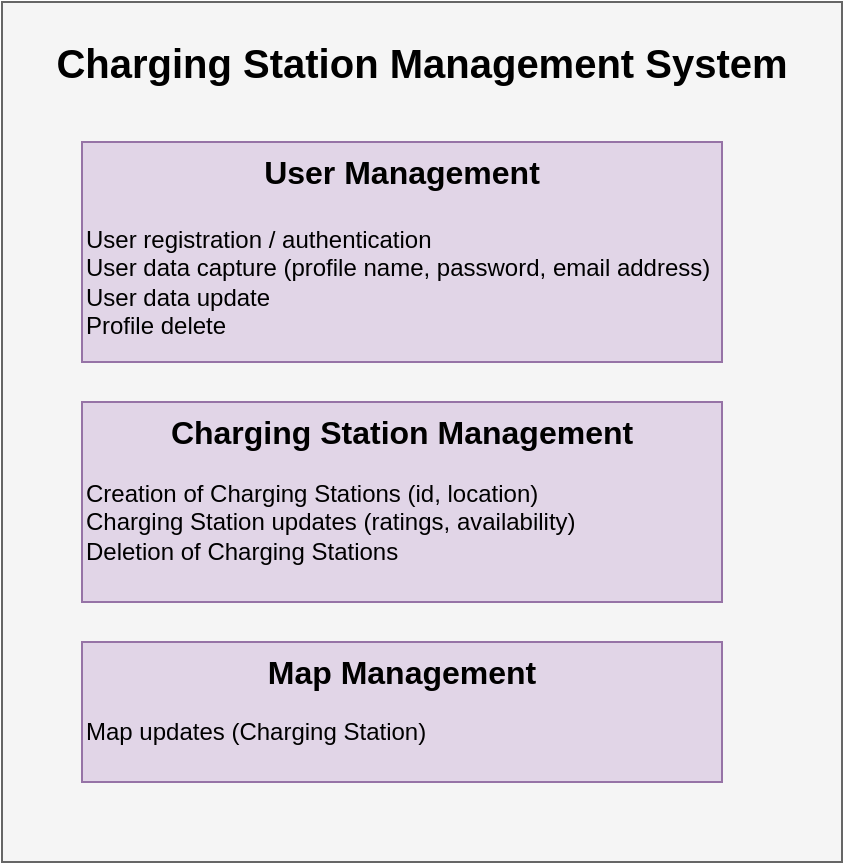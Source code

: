 <mxfile version="25.0.2">
  <diagram name="Page-1" id="RRhtHQciX2oZpTg1eSho">
    <mxGraphModel dx="1195" dy="696" grid="1" gridSize="10" guides="1" tooltips="1" connect="1" arrows="1" fold="1" page="1" pageScale="1" pageWidth="850" pageHeight="1100" math="0" shadow="0">
      <root>
        <mxCell id="0" />
        <mxCell id="1" parent="0" />
        <mxCell id="rOtpziI6RlgoJV6fjV5H-1" value="" style="rounded=0;whiteSpace=wrap;html=1;fillColor=#f5f5f5;fontColor=#333333;strokeColor=#666666;" vertex="1" parent="1">
          <mxGeometry x="200" y="130" width="420" height="430" as="geometry" />
        </mxCell>
        <mxCell id="rOtpziI6RlgoJV6fjV5H-3" value="" style="rounded=0;whiteSpace=wrap;html=1;fillColor=#e1d5e7;strokeColor=#9673a6;" vertex="1" parent="1">
          <mxGeometry x="240" y="200" width="320" height="110" as="geometry" />
        </mxCell>
        <mxCell id="rOtpziI6RlgoJV6fjV5H-4" value="Charging Station Management System" style="text;html=1;align=center;verticalAlign=middle;whiteSpace=wrap;rounded=0;fillColor=none;fontSize=20;fontStyle=1" vertex="1" parent="1">
          <mxGeometry x="220" y="150" width="380" height="20" as="geometry" />
        </mxCell>
        <mxCell id="rOtpziI6RlgoJV6fjV5H-5" value="" style="rounded=0;whiteSpace=wrap;html=1;fillColor=#e1d5e7;strokeColor=#9673a6;" vertex="1" parent="1">
          <mxGeometry x="240" y="330" width="320" height="100" as="geometry" />
        </mxCell>
        <mxCell id="rOtpziI6RlgoJV6fjV5H-6" value="" style="rounded=0;whiteSpace=wrap;html=1;fillColor=#e1d5e7;strokeColor=#9673a6;" vertex="1" parent="1">
          <mxGeometry x="240" y="450" width="320" height="70" as="geometry" />
        </mxCell>
        <mxCell id="rOtpziI6RlgoJV6fjV5H-7" value="&lt;font style=&quot;font-size: 16px;&quot;&gt;User Management&lt;/font&gt;" style="text;html=1;align=center;verticalAlign=middle;whiteSpace=wrap;rounded=0;fontStyle=1" vertex="1" parent="1">
          <mxGeometry x="240" y="200" width="320" height="30" as="geometry" />
        </mxCell>
        <mxCell id="rOtpziI6RlgoJV6fjV5H-8" value="&lt;font style=&quot;font-size: 16px;&quot;&gt;Charging Station Management&lt;/font&gt;" style="text;html=1;align=center;verticalAlign=middle;whiteSpace=wrap;rounded=0;fontStyle=1" vertex="1" parent="1">
          <mxGeometry x="240" y="330" width="320" height="30" as="geometry" />
        </mxCell>
        <mxCell id="rOtpziI6RlgoJV6fjV5H-9" value="&lt;font style=&quot;font-size: 16px;&quot;&gt;Map Management&lt;/font&gt;" style="text;html=1;align=center;verticalAlign=middle;whiteSpace=wrap;rounded=0;fontStyle=1" vertex="1" parent="1">
          <mxGeometry x="240" y="450" width="320" height="30" as="geometry" />
        </mxCell>
        <mxCell id="rOtpziI6RlgoJV6fjV5H-10" value="User registration / authentication&lt;div&gt;User data capture (profile name, password, email address)&lt;/div&gt;&lt;div&gt;User data update&lt;/div&gt;&lt;div&gt;Profile delete&lt;/div&gt;" style="text;html=1;align=left;verticalAlign=middle;whiteSpace=wrap;rounded=0;" vertex="1" parent="1">
          <mxGeometry x="240" y="230" width="320" height="80" as="geometry" />
        </mxCell>
        <mxCell id="rOtpziI6RlgoJV6fjV5H-11" value="Creation of Charging Stations (id, location)&lt;div&gt;Charging Station updates (ratings, availability)&lt;/div&gt;&lt;div&gt;Deletion of Charging Stations&lt;/div&gt;" style="text;html=1;align=left;verticalAlign=middle;whiteSpace=wrap;rounded=0;" vertex="1" parent="1">
          <mxGeometry x="240" y="360" width="320" height="60" as="geometry" />
        </mxCell>
        <mxCell id="rOtpziI6RlgoJV6fjV5H-12" value="Map updates (Charging Station)" style="text;html=1;align=left;verticalAlign=middle;whiteSpace=wrap;rounded=0;" vertex="1" parent="1">
          <mxGeometry x="240" y="480" width="320" height="30" as="geometry" />
        </mxCell>
      </root>
    </mxGraphModel>
  </diagram>
</mxfile>
